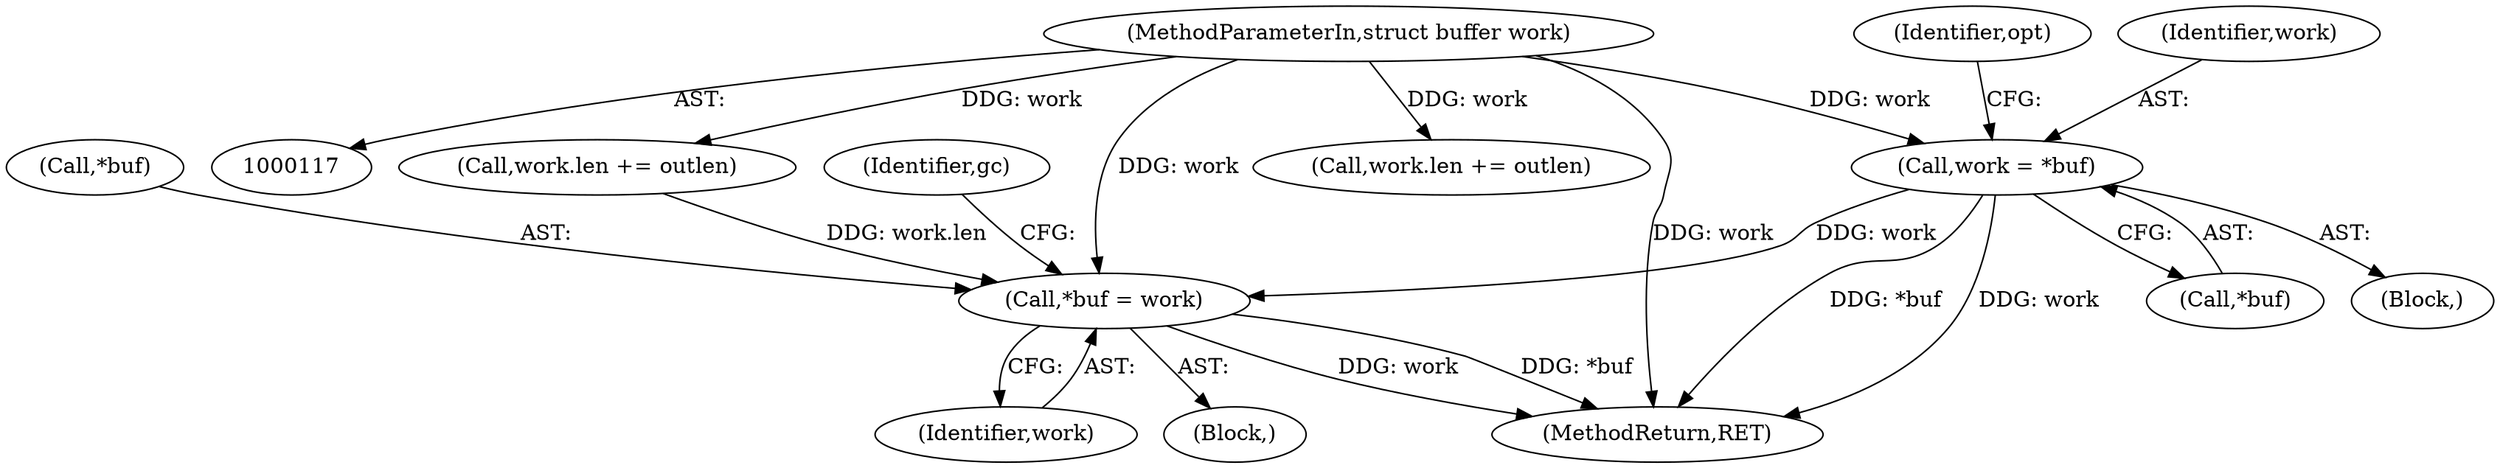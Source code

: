 digraph "0_openvpn_11d21349a4e7e38a025849479b36ace7c2eec2ee@pointer" {
"1000435" [label="(Call,work = *buf)"];
"1000119" [label="(MethodParameterIn,struct buffer work)"];
"1000535" [label="(Call,*buf = work)"];
"1000541" [label="(Identifier,gc)"];
"1000535" [label="(Call,*buf = work)"];
"1000119" [label="(MethodParameterIn,struct buffer work)"];
"1000343" [label="(Call,work.len += outlen)"];
"1000323" [label="(Call,work.len += outlen)"];
"1000437" [label="(Call,*buf)"];
"1000538" [label="(Identifier,work)"];
"1000141" [label="(Block,)"];
"1000434" [label="(Block,)"];
"1000435" [label="(Call,work = *buf)"];
"1000536" [label="(Call,*buf)"];
"1000441" [label="(Identifier,opt)"];
"1000436" [label="(Identifier,work)"];
"1000556" [label="(MethodReturn,RET)"];
"1000435" -> "1000434"  [label="AST: "];
"1000435" -> "1000437"  [label="CFG: "];
"1000436" -> "1000435"  [label="AST: "];
"1000437" -> "1000435"  [label="AST: "];
"1000441" -> "1000435"  [label="CFG: "];
"1000435" -> "1000556"  [label="DDG: work"];
"1000435" -> "1000556"  [label="DDG: *buf"];
"1000119" -> "1000435"  [label="DDG: work"];
"1000435" -> "1000535"  [label="DDG: work"];
"1000119" -> "1000117"  [label="AST: "];
"1000119" -> "1000556"  [label="DDG: work"];
"1000119" -> "1000323"  [label="DDG: work"];
"1000119" -> "1000343"  [label="DDG: work"];
"1000119" -> "1000535"  [label="DDG: work"];
"1000535" -> "1000141"  [label="AST: "];
"1000535" -> "1000538"  [label="CFG: "];
"1000536" -> "1000535"  [label="AST: "];
"1000538" -> "1000535"  [label="AST: "];
"1000541" -> "1000535"  [label="CFG: "];
"1000535" -> "1000556"  [label="DDG: *buf"];
"1000535" -> "1000556"  [label="DDG: work"];
"1000343" -> "1000535"  [label="DDG: work.len"];
}
